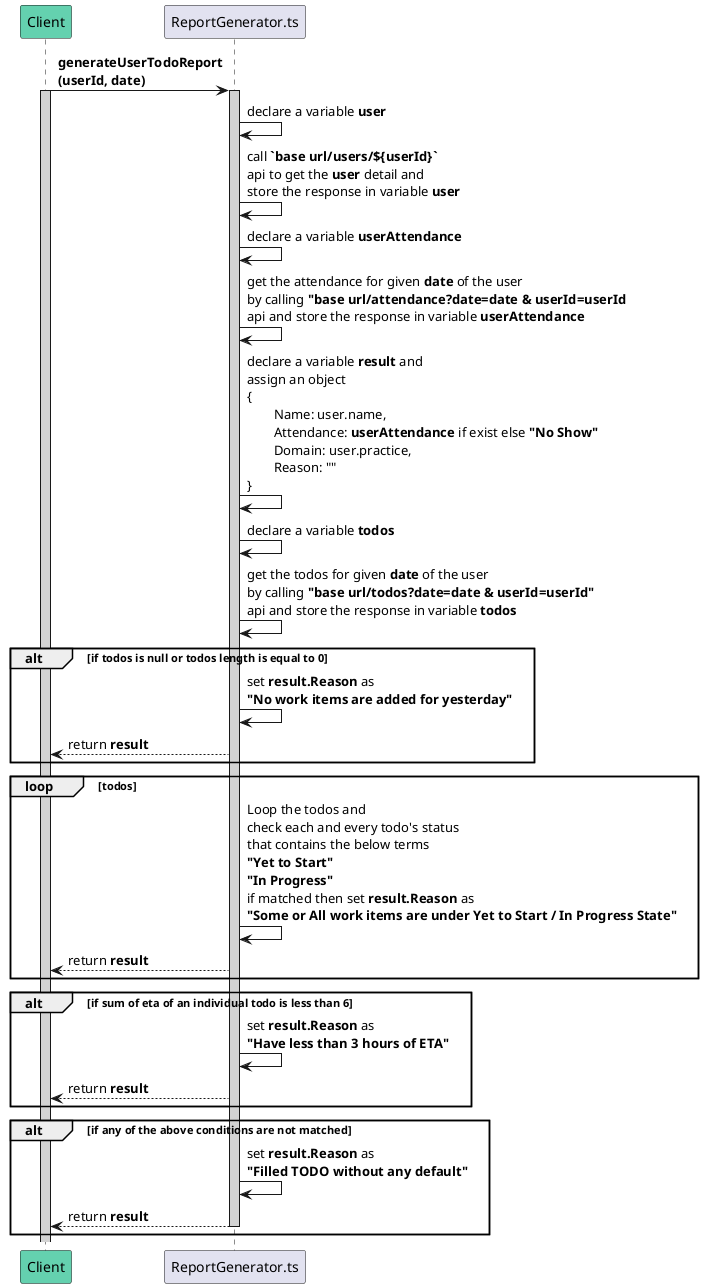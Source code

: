 @startuml generateUserTodoReport
participant Client #64D1AF
participant ReportGenerator.ts

Client -> ReportGenerator.ts : **generateUserTodoReport**\n**(userId, date)**
activate Client #D3D3D3
activate ReportGenerator.ts #D3D3D3

ReportGenerator.ts -> ReportGenerator.ts: declare a variable **user**
ReportGenerator.ts -> ReportGenerator.ts: call **`base url/users/${userId}`** \napi to get the **user** detail and \nstore the response in variable **user**

ReportGenerator.ts -> ReportGenerator.ts: declare a variable **userAttendance**
ReportGenerator.ts -> ReportGenerator.ts: get the attendance for given **date** of the user \nby calling **"base url/attendance?date=date & userId=userId** \napi and store the response in variable **userAttendance**

ReportGenerator.ts -> ReportGenerator.ts: declare a variable **result** and \nassign an object \n{\n\tName: user.name,\n\tAttendance: **userAttendance** if exist else **"No Show"**\n\tDomain: user.practice,\n\tReason: ""\n}

ReportGenerator.ts -> ReportGenerator.ts: declare a variable **todos**
ReportGenerator.ts -> ReportGenerator.ts: get the todos for given **date** of the user \nby calling **"base url/todos?date=date & userId=userId"**\napi and store the response in variable **todos**

alt if todos is null or todos length is equal to 0
    ReportGenerator.ts -> ReportGenerator.ts: set **result.Reason** as \n**"No work items are added for yesterday"**
    ReportGenerator.ts --> Client: return **result**
end

loop todos
    ReportGenerator.ts -> ReportGenerator.ts: Loop the todos and \ncheck each and every todo's status \nthat contains the below terms \n**"Yet to Start"** \n**"In Progress"** \nif matched then set **result.Reason** as \n**"Some or All work items are under Yet to Start / In Progress State"**
    ReportGenerator.ts --> Client: return **result**
end

alt if sum of eta of an individual todo is less than 6 
    ReportGenerator.ts -> ReportGenerator.ts: set **result.Reason** as \n**"Have less than 3 hours of ETA"**
    ReportGenerator.ts --> Client: return **result**
end

alt if any of the above conditions are not matched 
    ReportGenerator.ts -> ReportGenerator.ts: set **result.Reason** as \n**"Filled TODO without any default"**
    ReportGenerator.ts --> Client: return **result**
    deactivate ReportGenerator.ts
end
@enduml
